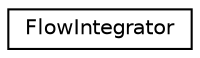 digraph "Graphical Class Hierarchy"
{
 // LATEX_PDF_SIZE
  edge [fontname="Helvetica",fontsize="10",labelfontname="Helvetica",labelfontsize="10"];
  node [fontname="Helvetica",fontsize="10",shape=record];
  rankdir="LR";
  Node0 [label="FlowIntegrator",height=0.2,width=0.4,color="black", fillcolor="white", style="filled",URL="$classFlowIntegrator.html",tooltip=" "];
}
